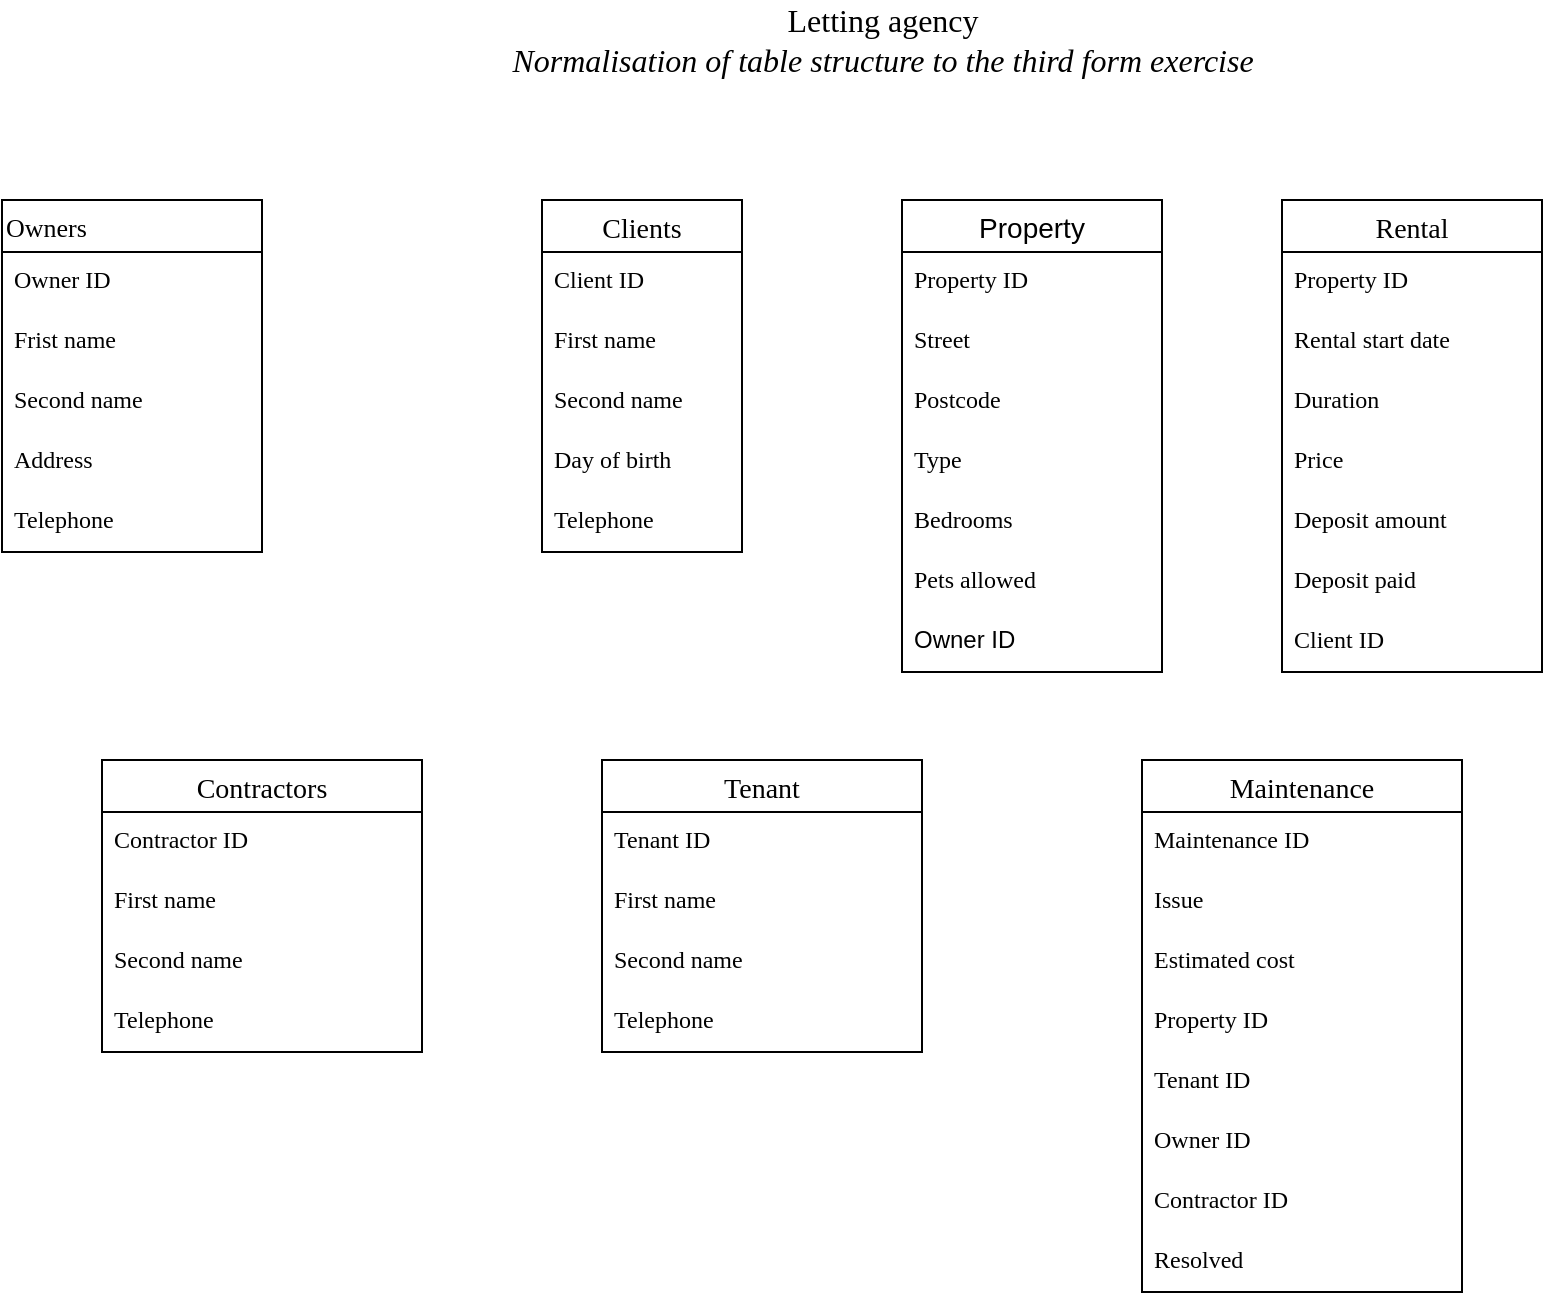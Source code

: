 <mxfile version="17.4.6" type="github">
  <diagram id="R2lEEEUBdFMjLlhIrx00" name="Page-1">
    <mxGraphModel dx="1888" dy="1671" grid="1" gridSize="10" guides="1" tooltips="1" connect="1" arrows="1" fold="1" page="1" pageScale="1" pageWidth="850" pageHeight="1100" math="0" shadow="0" extFonts="Permanent Marker^https://fonts.googleapis.com/css?family=Permanent+Marker">
      <root>
        <mxCell id="0" />
        <mxCell id="1" parent="0" />
        <mxCell id="IWv8I7C5dwKYRpesAwEO-52" value="Owners" style="swimlane;fontStyle=0;childLayout=stackLayout;horizontal=1;startSize=26;horizontalStack=0;resizeParent=1;resizeParentMax=0;resizeLast=0;collapsible=1;marginBottom=0;align=left;fontSize=13;fontFamily=Verdana;" parent="1" vertex="1">
          <mxGeometry x="-90" y="80" width="130" height="176" as="geometry" />
        </mxCell>
        <mxCell id="IWv8I7C5dwKYRpesAwEO-80" value="Owner ID" style="text;strokeColor=none;fillColor=none;spacingLeft=4;spacingRight=4;overflow=hidden;rotatable=0;points=[[0,0.5],[1,0.5]];portConstraint=eastwest;fontSize=12;fontFamily=Verdana;align=left;" parent="IWv8I7C5dwKYRpesAwEO-52" vertex="1">
          <mxGeometry y="26" width="130" height="30" as="geometry" />
        </mxCell>
        <mxCell id="IWv8I7C5dwKYRpesAwEO-53" value="Frist name" style="text;strokeColor=none;fillColor=none;spacingLeft=4;spacingRight=4;overflow=hidden;rotatable=0;points=[[0,0.5],[1,0.5]];portConstraint=eastwest;fontSize=12;fontFamily=Verdana;align=left;fontStyle=0" parent="IWv8I7C5dwKYRpesAwEO-52" vertex="1">
          <mxGeometry y="56" width="130" height="30" as="geometry" />
        </mxCell>
        <mxCell id="IWv8I7C5dwKYRpesAwEO-78" value="Second name" style="text;strokeColor=none;fillColor=none;spacingLeft=4;spacingRight=4;overflow=hidden;rotatable=0;points=[[0,0.5],[1,0.5]];portConstraint=eastwest;fontSize=12;fontFamily=Verdana;align=left;" parent="IWv8I7C5dwKYRpesAwEO-52" vertex="1">
          <mxGeometry y="86" width="130" height="30" as="geometry" />
        </mxCell>
        <mxCell id="IWv8I7C5dwKYRpesAwEO-54" value="Address" style="text;strokeColor=none;fillColor=none;spacingLeft=4;spacingRight=4;overflow=hidden;rotatable=0;points=[[0,0.5],[1,0.5]];portConstraint=eastwest;fontSize=12;fontFamily=Verdana;align=left;fontStyle=0" parent="IWv8I7C5dwKYRpesAwEO-52" vertex="1">
          <mxGeometry y="116" width="130" height="30" as="geometry" />
        </mxCell>
        <mxCell id="IWv8I7C5dwKYRpesAwEO-121" value="Telephone" style="text;strokeColor=none;fillColor=none;spacingLeft=4;spacingRight=4;overflow=hidden;rotatable=0;points=[[0,0.5],[1,0.5]];portConstraint=eastwest;fontSize=12;fontFamily=Verdana;" parent="IWv8I7C5dwKYRpesAwEO-52" vertex="1">
          <mxGeometry y="146" width="130" height="30" as="geometry" />
        </mxCell>
        <mxCell id="IWv8I7C5dwKYRpesAwEO-71" value="Property" style="swimlane;fontStyle=0;childLayout=stackLayout;horizontal=1;startSize=26;horizontalStack=0;resizeParent=1;resizeParentMax=0;resizeLast=0;collapsible=1;marginBottom=0;align=center;fontSize=14;fontFamily=Helvetica;" parent="1" vertex="1">
          <mxGeometry x="360" y="80" width="130" height="236" as="geometry" />
        </mxCell>
        <mxCell id="IWv8I7C5dwKYRpesAwEO-87" value="Property ID" style="text;strokeColor=none;fillColor=none;spacingLeft=4;spacingRight=4;overflow=hidden;rotatable=0;points=[[0,0.5],[1,0.5]];portConstraint=eastwest;fontSize=12;fontFamily=Verdana;" parent="IWv8I7C5dwKYRpesAwEO-71" vertex="1">
          <mxGeometry y="26" width="130" height="30" as="geometry" />
        </mxCell>
        <mxCell id="IWv8I7C5dwKYRpesAwEO-72" value="Street" style="text;strokeColor=none;fillColor=none;spacingLeft=4;spacingRight=4;overflow=hidden;rotatable=0;points=[[0,0.5],[1,0.5]];portConstraint=eastwest;fontSize=12;fontFamily=Verdana;" parent="IWv8I7C5dwKYRpesAwEO-71" vertex="1">
          <mxGeometry y="56" width="130" height="30" as="geometry" />
        </mxCell>
        <mxCell id="IWv8I7C5dwKYRpesAwEO-107" value="Postcode" style="text;strokeColor=none;fillColor=none;spacingLeft=4;spacingRight=4;overflow=hidden;rotatable=0;points=[[0,0.5],[1,0.5]];portConstraint=eastwest;fontSize=12;fontFamily=Verdana;" parent="IWv8I7C5dwKYRpesAwEO-71" vertex="1">
          <mxGeometry y="86" width="130" height="30" as="geometry" />
        </mxCell>
        <mxCell id="IWv8I7C5dwKYRpesAwEO-73" value="Type" style="text;strokeColor=none;fillColor=none;spacingLeft=4;spacingRight=4;overflow=hidden;rotatable=0;points=[[0,0.5],[1,0.5]];portConstraint=eastwest;fontSize=12;fontFamily=Verdana;" parent="IWv8I7C5dwKYRpesAwEO-71" vertex="1">
          <mxGeometry y="116" width="130" height="30" as="geometry" />
        </mxCell>
        <mxCell id="IWv8I7C5dwKYRpesAwEO-74" value="Bedrooms" style="text;strokeColor=none;fillColor=none;spacingLeft=4;spacingRight=4;overflow=hidden;rotatable=0;points=[[0,0.5],[1,0.5]];portConstraint=eastwest;fontSize=12;fontFamily=Verdana;" parent="IWv8I7C5dwKYRpesAwEO-71" vertex="1">
          <mxGeometry y="146" width="130" height="30" as="geometry" />
        </mxCell>
        <mxCell id="IWv8I7C5dwKYRpesAwEO-124" value="Pets allowed" style="text;strokeColor=none;fillColor=none;spacingLeft=4;spacingRight=4;overflow=hidden;rotatable=0;points=[[0,0.5],[1,0.5]];portConstraint=eastwest;fontSize=12;fontFamily=Verdana;" parent="IWv8I7C5dwKYRpesAwEO-71" vertex="1">
          <mxGeometry y="176" width="130" height="30" as="geometry" />
        </mxCell>
        <mxCell id="IWv8I7C5dwKYRpesAwEO-81" value="Owner ID" style="text;strokeColor=none;fillColor=none;spacingLeft=4;spacingRight=4;overflow=hidden;rotatable=0;points=[[0,0.5],[1,0.5]];portConstraint=eastwest;fontSize=12;fontFamily=Helvetica;" parent="IWv8I7C5dwKYRpesAwEO-71" vertex="1">
          <mxGeometry y="206" width="130" height="30" as="geometry" />
        </mxCell>
        <mxCell id="IWv8I7C5dwKYRpesAwEO-83" value="Rental" style="swimlane;fontStyle=0;childLayout=stackLayout;horizontal=1;startSize=26;horizontalStack=0;resizeParent=1;resizeParentMax=0;resizeLast=0;collapsible=1;marginBottom=0;align=center;fontSize=14;fontFamily=Verdana;" parent="1" vertex="1">
          <mxGeometry x="550" y="80" width="130" height="236" as="geometry" />
        </mxCell>
        <mxCell id="IWv8I7C5dwKYRpesAwEO-98" value="Property ID" style="text;strokeColor=none;fillColor=none;spacingLeft=4;spacingRight=4;overflow=hidden;rotatable=0;points=[[0,0.5],[1,0.5]];portConstraint=eastwest;fontSize=12;fontFamily=Verdana;" parent="IWv8I7C5dwKYRpesAwEO-83" vertex="1">
          <mxGeometry y="26" width="130" height="30" as="geometry" />
        </mxCell>
        <mxCell id="IWv8I7C5dwKYRpesAwEO-84" value="Rental start date" style="text;strokeColor=none;fillColor=none;spacingLeft=4;spacingRight=4;overflow=hidden;rotatable=0;points=[[0,0.5],[1,0.5]];portConstraint=eastwest;fontSize=12;fontFamily=Verdana;" parent="IWv8I7C5dwKYRpesAwEO-83" vertex="1">
          <mxGeometry y="56" width="130" height="30" as="geometry" />
        </mxCell>
        <mxCell id="IWv8I7C5dwKYRpesAwEO-85" value="Duration" style="text;strokeColor=none;fillColor=none;spacingLeft=4;spacingRight=4;overflow=hidden;rotatable=0;points=[[0,0.5],[1,0.5]];portConstraint=eastwest;fontSize=12;fontFamily=Verdana;" parent="IWv8I7C5dwKYRpesAwEO-83" vertex="1">
          <mxGeometry y="86" width="130" height="30" as="geometry" />
        </mxCell>
        <mxCell id="IWv8I7C5dwKYRpesAwEO-77" value="Price" style="text;strokeColor=none;fillColor=none;spacingLeft=4;spacingRight=4;overflow=hidden;rotatable=0;points=[[0,0.5],[1,0.5]];portConstraint=eastwest;fontSize=12;fontFamily=Verdana;" parent="IWv8I7C5dwKYRpesAwEO-83" vertex="1">
          <mxGeometry y="116" width="130" height="30" as="geometry" />
        </mxCell>
        <mxCell id="IWv8I7C5dwKYRpesAwEO-86" value="Deposit amount" style="text;strokeColor=none;fillColor=none;spacingLeft=4;spacingRight=4;overflow=hidden;rotatable=0;points=[[0,0.5],[1,0.5]];portConstraint=eastwest;fontSize=12;fontFamily=Verdana;" parent="IWv8I7C5dwKYRpesAwEO-83" vertex="1">
          <mxGeometry y="146" width="130" height="30" as="geometry" />
        </mxCell>
        <mxCell id="IWv8I7C5dwKYRpesAwEO-92" value="Deposit paid" style="text;strokeColor=none;fillColor=none;spacingLeft=4;spacingRight=4;overflow=hidden;rotatable=0;points=[[0,0.5],[1,0.5]];portConstraint=eastwest;fontSize=12;fontFamily=Verdana;" parent="IWv8I7C5dwKYRpesAwEO-83" vertex="1">
          <mxGeometry y="176" width="130" height="30" as="geometry" />
        </mxCell>
        <mxCell id="IWv8I7C5dwKYRpesAwEO-110" value="Client ID" style="text;strokeColor=none;fillColor=none;spacingLeft=4;spacingRight=4;overflow=hidden;rotatable=0;points=[[0,0.5],[1,0.5]];portConstraint=eastwest;fontSize=12;fontFamily=Verdana;" parent="IWv8I7C5dwKYRpesAwEO-83" vertex="1">
          <mxGeometry y="206" width="130" height="30" as="geometry" />
        </mxCell>
        <mxCell id="IWv8I7C5dwKYRpesAwEO-100" value="Contractors" style="swimlane;fontStyle=0;childLayout=stackLayout;horizontal=1;startSize=26;horizontalStack=0;resizeParent=1;resizeParentMax=0;resizeLast=0;collapsible=1;marginBottom=0;align=center;fontSize=14;fontFamily=Verdana;" parent="1" vertex="1">
          <mxGeometry x="-40" y="360" width="160" height="146" as="geometry" />
        </mxCell>
        <mxCell id="IWv8I7C5dwKYRpesAwEO-101" value="Contractor ID" style="text;strokeColor=none;fillColor=none;spacingLeft=4;spacingRight=4;overflow=hidden;rotatable=0;points=[[0,0.5],[1,0.5]];portConstraint=eastwest;fontSize=12;fontFamily=Verdana;" parent="IWv8I7C5dwKYRpesAwEO-100" vertex="1">
          <mxGeometry y="26" width="160" height="30" as="geometry" />
        </mxCell>
        <mxCell id="IWv8I7C5dwKYRpesAwEO-102" value="First name" style="text;strokeColor=none;fillColor=none;spacingLeft=4;spacingRight=4;overflow=hidden;rotatable=0;points=[[0,0.5],[1,0.5]];portConstraint=eastwest;fontSize=12;fontFamily=Verdana;" parent="IWv8I7C5dwKYRpesAwEO-100" vertex="1">
          <mxGeometry y="56" width="160" height="30" as="geometry" />
        </mxCell>
        <mxCell id="IWv8I7C5dwKYRpesAwEO-103" value="Second name" style="text;strokeColor=none;fillColor=none;spacingLeft=4;spacingRight=4;overflow=hidden;rotatable=0;points=[[0,0.5],[1,0.5]];portConstraint=eastwest;fontSize=12;fontFamily=Verdana;" parent="IWv8I7C5dwKYRpesAwEO-100" vertex="1">
          <mxGeometry y="86" width="160" height="30" as="geometry" />
        </mxCell>
        <mxCell id="IWv8I7C5dwKYRpesAwEO-176" value="Telephone" style="text;strokeColor=none;fillColor=none;spacingLeft=4;spacingRight=4;overflow=hidden;rotatable=0;points=[[0,0.5],[1,0.5]];portConstraint=eastwest;fontSize=12;fontFamily=Verdana;" parent="IWv8I7C5dwKYRpesAwEO-100" vertex="1">
          <mxGeometry y="116" width="160" height="30" as="geometry" />
        </mxCell>
        <mxCell id="IWv8I7C5dwKYRpesAwEO-65" value="Clients" style="swimlane;fontStyle=0;childLayout=stackLayout;horizontal=1;startSize=26;horizontalStack=0;resizeParent=1;resizeParentMax=0;resizeLast=0;collapsible=1;marginBottom=0;align=center;fontSize=14;fontFamily=Verdana;" parent="1" vertex="1">
          <mxGeometry x="180" y="80" width="100" height="176" as="geometry" />
        </mxCell>
        <mxCell id="IWv8I7C5dwKYRpesAwEO-99" value="Client ID" style="text;strokeColor=none;fillColor=none;spacingLeft=4;spacingRight=4;overflow=hidden;rotatable=0;points=[[0,0.5],[1,0.5]];portConstraint=eastwest;fontSize=12;fontFamily=Verdana;align=left;" parent="IWv8I7C5dwKYRpesAwEO-65" vertex="1">
          <mxGeometry y="26" width="100" height="30" as="geometry" />
        </mxCell>
        <mxCell id="IWv8I7C5dwKYRpesAwEO-66" value="First name" style="text;strokeColor=none;fillColor=none;spacingLeft=4;spacingRight=4;overflow=hidden;rotatable=0;points=[[0,0.5],[1,0.5]];portConstraint=eastwest;fontSize=12;fontFamily=Verdana;align=left;" parent="IWv8I7C5dwKYRpesAwEO-65" vertex="1">
          <mxGeometry y="56" width="100" height="30" as="geometry" />
        </mxCell>
        <mxCell id="IWv8I7C5dwKYRpesAwEO-79" value="Second name" style="text;strokeColor=none;fillColor=none;spacingLeft=4;spacingRight=4;overflow=hidden;rotatable=0;points=[[0,0.5],[1,0.5]];portConstraint=eastwest;fontSize=12;fontFamily=Verdana;align=left;" parent="IWv8I7C5dwKYRpesAwEO-65" vertex="1">
          <mxGeometry y="86" width="100" height="30" as="geometry" />
        </mxCell>
        <mxCell id="IWv8I7C5dwKYRpesAwEO-67" value="Day of birth" style="text;strokeColor=none;fillColor=none;spacingLeft=4;spacingRight=4;overflow=hidden;rotatable=0;points=[[0,0.5],[1,0.5]];portConstraint=eastwest;fontSize=12;fontFamily=Verdana;align=left;" parent="IWv8I7C5dwKYRpesAwEO-65" vertex="1">
          <mxGeometry y="116" width="100" height="30" as="geometry" />
        </mxCell>
        <mxCell id="IWv8I7C5dwKYRpesAwEO-122" value="Telephone" style="text;strokeColor=none;fillColor=none;spacingLeft=4;spacingRight=4;overflow=hidden;rotatable=0;points=[[0,0.5],[1,0.5]];portConstraint=eastwest;fontSize=12;fontFamily=Verdana;" parent="IWv8I7C5dwKYRpesAwEO-65" vertex="1">
          <mxGeometry y="146" width="100" height="30" as="geometry" />
        </mxCell>
        <mxCell id="IWv8I7C5dwKYRpesAwEO-142" value="Maintenance" style="swimlane;fontStyle=0;childLayout=stackLayout;horizontal=1;startSize=26;horizontalStack=0;resizeParent=1;resizeParentMax=0;resizeLast=0;collapsible=1;marginBottom=0;align=center;fontSize=14;fontFamily=Verdana;" parent="1" vertex="1">
          <mxGeometry x="480" y="360" width="160" height="266" as="geometry" />
        </mxCell>
        <mxCell id="IWv8I7C5dwKYRpesAwEO-148" value="Maintenance ID" style="text;strokeColor=none;fillColor=none;spacingLeft=4;spacingRight=4;overflow=hidden;rotatable=0;points=[[0,0.5],[1,0.5]];portConstraint=eastwest;fontSize=12;fontFamily=Verdana;" parent="IWv8I7C5dwKYRpesAwEO-142" vertex="1">
          <mxGeometry y="26" width="160" height="30" as="geometry" />
        </mxCell>
        <mxCell id="IWv8I7C5dwKYRpesAwEO-150" value="Issue" style="text;strokeColor=none;fillColor=none;spacingLeft=4;spacingRight=4;overflow=hidden;rotatable=0;points=[[0,0.5],[1,0.5]];portConstraint=eastwest;fontSize=12;fontFamily=Verdana;" parent="IWv8I7C5dwKYRpesAwEO-142" vertex="1">
          <mxGeometry y="56" width="160" height="30" as="geometry" />
        </mxCell>
        <mxCell id="IWv8I7C5dwKYRpesAwEO-91" value="Estimated cost" style="text;strokeColor=none;fillColor=none;spacingLeft=4;spacingRight=4;overflow=hidden;rotatable=0;points=[[0,0.5],[1,0.5]];portConstraint=eastwest;fontSize=12;fontFamily=Verdana;" parent="IWv8I7C5dwKYRpesAwEO-142" vertex="1">
          <mxGeometry y="86" width="160" height="30" as="geometry" />
        </mxCell>
        <mxCell id="IWv8I7C5dwKYRpesAwEO-143" value="Property ID" style="text;strokeColor=none;fillColor=none;spacingLeft=4;spacingRight=4;overflow=hidden;rotatable=0;points=[[0,0.5],[1,0.5]];portConstraint=eastwest;fontSize=12;fontFamily=Verdana;" parent="IWv8I7C5dwKYRpesAwEO-142" vertex="1">
          <mxGeometry y="116" width="160" height="30" as="geometry" />
        </mxCell>
        <mxCell id="IWv8I7C5dwKYRpesAwEO-157" value="Tenant ID" style="text;strokeColor=none;fillColor=none;spacingLeft=4;spacingRight=4;overflow=hidden;rotatable=0;points=[[0,0.5],[1,0.5]];portConstraint=eastwest;fontSize=12;fontFamily=Verdana;" parent="IWv8I7C5dwKYRpesAwEO-142" vertex="1">
          <mxGeometry y="146" width="160" height="30" as="geometry" />
        </mxCell>
        <mxCell id="IWv8I7C5dwKYRpesAwEO-149" value="Owner ID" style="text;strokeColor=none;fillColor=none;spacingLeft=4;spacingRight=4;overflow=hidden;rotatable=0;points=[[0,0.5],[1,0.5]];portConstraint=eastwest;fontSize=12;fontFamily=Verdana;" parent="IWv8I7C5dwKYRpesAwEO-142" vertex="1">
          <mxGeometry y="176" width="160" height="30" as="geometry" />
        </mxCell>
        <mxCell id="IWv8I7C5dwKYRpesAwEO-163" value="Contractor ID" style="text;strokeColor=none;fillColor=none;spacingLeft=4;spacingRight=4;overflow=hidden;rotatable=0;points=[[0,0.5],[1,0.5]];portConstraint=eastwest;fontSize=12;fontFamily=Verdana;" parent="IWv8I7C5dwKYRpesAwEO-142" vertex="1">
          <mxGeometry y="206" width="160" height="30" as="geometry" />
        </mxCell>
        <mxCell id="IWv8I7C5dwKYRpesAwEO-160" value="Resolved" style="text;strokeColor=none;fillColor=none;spacingLeft=4;spacingRight=4;overflow=hidden;rotatable=0;points=[[0,0.5],[1,0.5]];portConstraint=eastwest;fontSize=12;fontFamily=Verdana;" parent="IWv8I7C5dwKYRpesAwEO-142" vertex="1">
          <mxGeometry y="236" width="160" height="30" as="geometry" />
        </mxCell>
        <mxCell id="IWv8I7C5dwKYRpesAwEO-152" value="Tenant" style="swimlane;fontStyle=0;childLayout=stackLayout;horizontal=1;startSize=26;horizontalStack=0;resizeParent=1;resizeParentMax=0;resizeLast=0;collapsible=1;marginBottom=0;align=center;fontSize=14;fontFamily=Verdana;" parent="1" vertex="1">
          <mxGeometry x="210" y="360" width="160" height="146" as="geometry" />
        </mxCell>
        <mxCell id="IWv8I7C5dwKYRpesAwEO-156" value="Tenant ID" style="text;strokeColor=none;fillColor=none;spacingLeft=4;spacingRight=4;overflow=hidden;rotatable=0;points=[[0,0.5],[1,0.5]];portConstraint=eastwest;fontSize=12;fontFamily=Verdana;" parent="IWv8I7C5dwKYRpesAwEO-152" vertex="1">
          <mxGeometry y="26" width="160" height="30" as="geometry" />
        </mxCell>
        <mxCell id="IWv8I7C5dwKYRpesAwEO-153" value="First name" style="text;strokeColor=none;fillColor=none;spacingLeft=4;spacingRight=4;overflow=hidden;rotatable=0;points=[[0,0.5],[1,0.5]];portConstraint=eastwest;fontSize=12;fontFamily=Verdana;" parent="IWv8I7C5dwKYRpesAwEO-152" vertex="1">
          <mxGeometry y="56" width="160" height="30" as="geometry" />
        </mxCell>
        <mxCell id="IWv8I7C5dwKYRpesAwEO-154" value="Second name" style="text;strokeColor=none;fillColor=none;spacingLeft=4;spacingRight=4;overflow=hidden;rotatable=0;points=[[0,0.5],[1,0.5]];portConstraint=eastwest;fontSize=12;fontFamily=Verdana;" parent="IWv8I7C5dwKYRpesAwEO-152" vertex="1">
          <mxGeometry y="86" width="160" height="30" as="geometry" />
        </mxCell>
        <mxCell id="IWv8I7C5dwKYRpesAwEO-181" value="Telephone" style="text;strokeColor=none;fillColor=none;spacingLeft=4;spacingRight=4;overflow=hidden;rotatable=0;points=[[0,0.5],[1,0.5]];portConstraint=eastwest;fontSize=12;fontFamily=Verdana;" parent="IWv8I7C5dwKYRpesAwEO-152" vertex="1">
          <mxGeometry y="116" width="160" height="30" as="geometry" />
        </mxCell>
        <mxCell id="IWv8I7C5dwKYRpesAwEO-164" value="&lt;font style=&quot;font-size: 16px&quot;&gt;Letting agency&lt;br&gt;&lt;i&gt;Normalisation of table structure to the third form exercise&lt;/i&gt;&lt;br&gt;&lt;/font&gt;" style="text;html=1;align=center;verticalAlign=middle;resizable=0;points=[];autosize=1;strokeColor=none;fillColor=none;fontSize=13;fontFamily=Verdana;" parent="1" vertex="1">
          <mxGeometry x="110" y="-20" width="480" height="40" as="geometry" />
        </mxCell>
      </root>
    </mxGraphModel>
  </diagram>
</mxfile>
